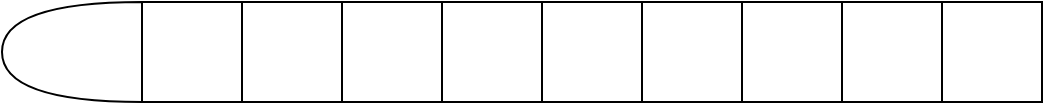 <mxfile version="20.0.1" type="github">
  <diagram id="Dr74Nfa-2rwZNSHrZAWI" name="第 1 页">
    <mxGraphModel dx="1343" dy="750" grid="1" gridSize="10" guides="1" tooltips="1" connect="1" arrows="1" fold="1" page="1" pageScale="1" pageWidth="827" pageHeight="1169" math="0" shadow="0">
      <root>
        <mxCell id="0" />
        <mxCell id="1" parent="0" />
        <mxCell id="zb1QjtV-zfv-W0wiVC0V-11" value="" style="group" vertex="1" connectable="0" parent="1">
          <mxGeometry x="150" y="230" width="450" height="50" as="geometry" />
        </mxCell>
        <mxCell id="zb1QjtV-zfv-W0wiVC0V-2" value="" style="whiteSpace=wrap;html=1;aspect=fixed;" vertex="1" parent="zb1QjtV-zfv-W0wiVC0V-11">
          <mxGeometry width="50" height="50" as="geometry" />
        </mxCell>
        <mxCell id="zb1QjtV-zfv-W0wiVC0V-3" value="" style="whiteSpace=wrap;html=1;aspect=fixed;" vertex="1" parent="zb1QjtV-zfv-W0wiVC0V-11">
          <mxGeometry x="50" width="50" height="50" as="geometry" />
        </mxCell>
        <mxCell id="zb1QjtV-zfv-W0wiVC0V-4" value="" style="whiteSpace=wrap;html=1;aspect=fixed;" vertex="1" parent="zb1QjtV-zfv-W0wiVC0V-11">
          <mxGeometry x="100" width="50" height="50" as="geometry" />
        </mxCell>
        <mxCell id="zb1QjtV-zfv-W0wiVC0V-5" value="" style="whiteSpace=wrap;html=1;aspect=fixed;" vertex="1" parent="zb1QjtV-zfv-W0wiVC0V-11">
          <mxGeometry x="150" width="50" height="50" as="geometry" />
        </mxCell>
        <mxCell id="zb1QjtV-zfv-W0wiVC0V-6" value="" style="whiteSpace=wrap;html=1;aspect=fixed;" vertex="1" parent="zb1QjtV-zfv-W0wiVC0V-11">
          <mxGeometry x="200" width="50" height="50" as="geometry" />
        </mxCell>
        <mxCell id="zb1QjtV-zfv-W0wiVC0V-7" value="" style="whiteSpace=wrap;html=1;aspect=fixed;" vertex="1" parent="zb1QjtV-zfv-W0wiVC0V-11">
          <mxGeometry x="250" width="50" height="50" as="geometry" />
        </mxCell>
        <mxCell id="zb1QjtV-zfv-W0wiVC0V-8" value="" style="whiteSpace=wrap;html=1;aspect=fixed;" vertex="1" parent="zb1QjtV-zfv-W0wiVC0V-11">
          <mxGeometry x="300" width="50" height="50" as="geometry" />
        </mxCell>
        <mxCell id="zb1QjtV-zfv-W0wiVC0V-9" value="" style="whiteSpace=wrap;html=1;aspect=fixed;" vertex="1" parent="zb1QjtV-zfv-W0wiVC0V-11">
          <mxGeometry x="350" width="50" height="50" as="geometry" />
        </mxCell>
        <mxCell id="zb1QjtV-zfv-W0wiVC0V-10" value="" style="whiteSpace=wrap;html=1;aspect=fixed;" vertex="1" parent="zb1QjtV-zfv-W0wiVC0V-11">
          <mxGeometry x="400" width="50" height="50" as="geometry" />
        </mxCell>
        <mxCell id="zb1QjtV-zfv-W0wiVC0V-12" value="" style="shape=or;whiteSpace=wrap;html=1;direction=west;" vertex="1" parent="1">
          <mxGeometry x="80" y="230" width="70" height="50" as="geometry" />
        </mxCell>
      </root>
    </mxGraphModel>
  </diagram>
</mxfile>
